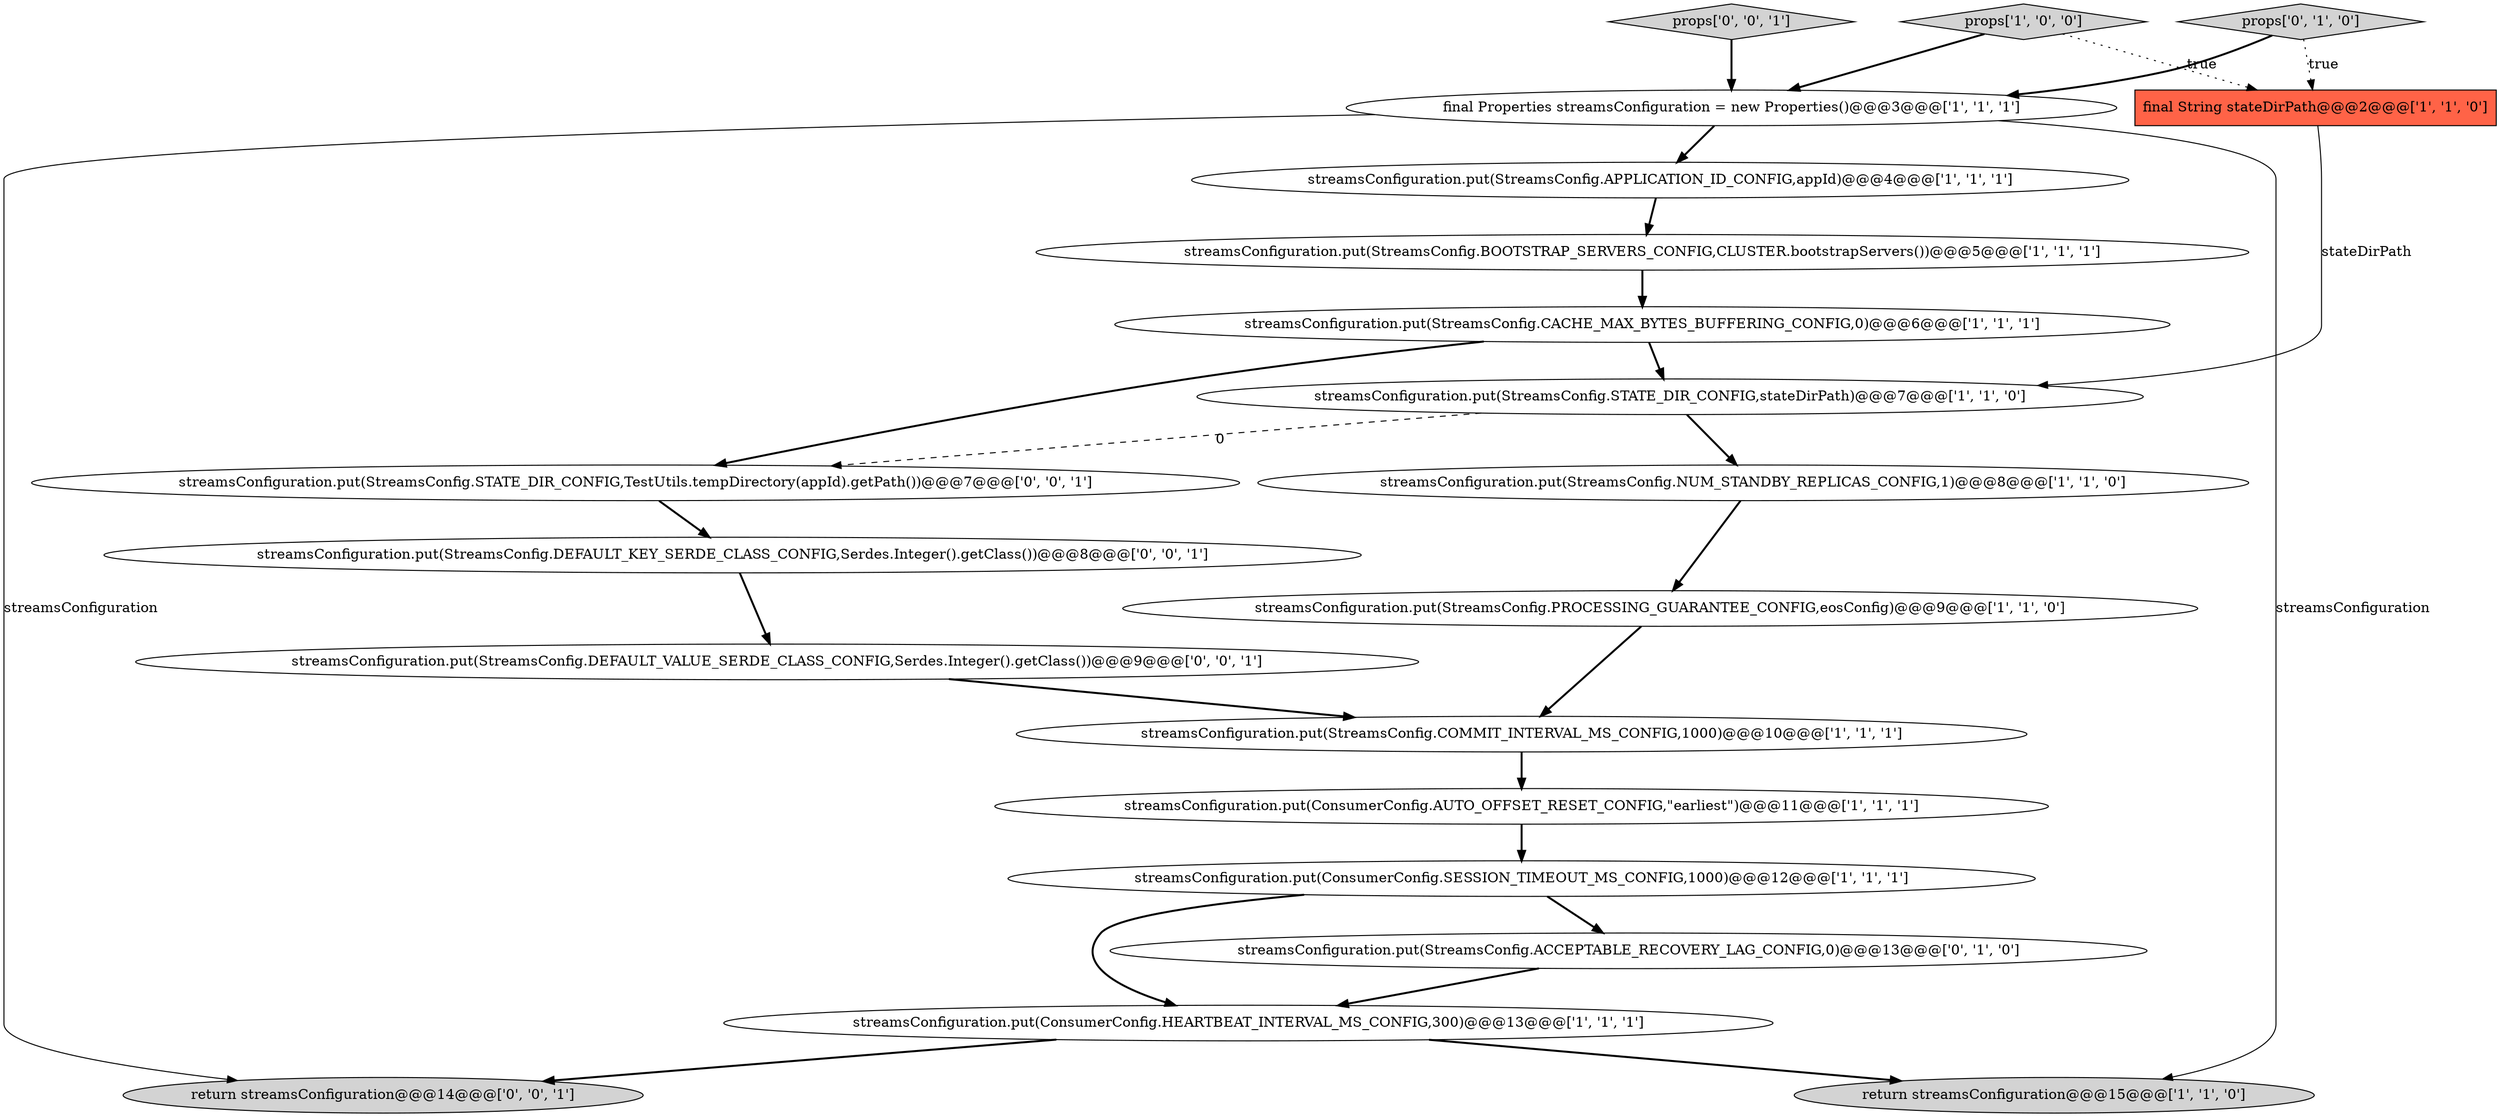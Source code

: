 digraph {
6 [style = filled, label = "streamsConfiguration.put(StreamsConfig.NUM_STANDBY_REPLICAS_CONFIG,1)@@@8@@@['1', '1', '0']", fillcolor = white, shape = ellipse image = "AAA0AAABBB1BBB"];
17 [style = filled, label = "streamsConfiguration.put(StreamsConfig.STATE_DIR_CONFIG,TestUtils.tempDirectory(appId).getPath())@@@7@@@['0', '0', '1']", fillcolor = white, shape = ellipse image = "AAA0AAABBB3BBB"];
0 [style = filled, label = "streamsConfiguration.put(StreamsConfig.COMMIT_INTERVAL_MS_CONFIG,1000)@@@10@@@['1', '1', '1']", fillcolor = white, shape = ellipse image = "AAA0AAABBB1BBB"];
20 [style = filled, label = "return streamsConfiguration@@@14@@@['0', '0', '1']", fillcolor = lightgray, shape = ellipse image = "AAA0AAABBB3BBB"];
3 [style = filled, label = "final String stateDirPath@@@2@@@['1', '1', '0']", fillcolor = tomato, shape = box image = "AAA0AAABBB1BBB"];
5 [style = filled, label = "streamsConfiguration.put(StreamsConfig.APPLICATION_ID_CONFIG,appId)@@@4@@@['1', '1', '1']", fillcolor = white, shape = ellipse image = "AAA0AAABBB1BBB"];
4 [style = filled, label = "streamsConfiguration.put(ConsumerConfig.HEARTBEAT_INTERVAL_MS_CONFIG,300)@@@13@@@['1', '1', '1']", fillcolor = white, shape = ellipse image = "AAA0AAABBB1BBB"];
13 [style = filled, label = "final Properties streamsConfiguration = new Properties()@@@3@@@['1', '1', '1']", fillcolor = white, shape = ellipse image = "AAA0AAABBB1BBB"];
18 [style = filled, label = "streamsConfiguration.put(StreamsConfig.DEFAULT_VALUE_SERDE_CLASS_CONFIG,Serdes.Integer().getClass())@@@9@@@['0', '0', '1']", fillcolor = white, shape = ellipse image = "AAA0AAABBB3BBB"];
12 [style = filled, label = "streamsConfiguration.put(StreamsConfig.PROCESSING_GUARANTEE_CONFIG,eosConfig)@@@9@@@['1', '1', '0']", fillcolor = white, shape = ellipse image = "AAA0AAABBB1BBB"];
1 [style = filled, label = "streamsConfiguration.put(StreamsConfig.CACHE_MAX_BYTES_BUFFERING_CONFIG,0)@@@6@@@['1', '1', '1']", fillcolor = white, shape = ellipse image = "AAA0AAABBB1BBB"];
7 [style = filled, label = "streamsConfiguration.put(StreamsConfig.STATE_DIR_CONFIG,stateDirPath)@@@7@@@['1', '1', '0']", fillcolor = white, shape = ellipse image = "AAA0AAABBB1BBB"];
11 [style = filled, label = "streamsConfiguration.put(StreamsConfig.BOOTSTRAP_SERVERS_CONFIG,CLUSTER.bootstrapServers())@@@5@@@['1', '1', '1']", fillcolor = white, shape = ellipse image = "AAA0AAABBB1BBB"];
19 [style = filled, label = "props['0', '0', '1']", fillcolor = lightgray, shape = diamond image = "AAA0AAABBB3BBB"];
9 [style = filled, label = "streamsConfiguration.put(ConsumerConfig.AUTO_OFFSET_RESET_CONFIG,\"earliest\")@@@11@@@['1', '1', '1']", fillcolor = white, shape = ellipse image = "AAA0AAABBB1BBB"];
15 [style = filled, label = "props['0', '1', '0']", fillcolor = lightgray, shape = diamond image = "AAA0AAABBB2BBB"];
2 [style = filled, label = "props['1', '0', '0']", fillcolor = lightgray, shape = diamond image = "AAA0AAABBB1BBB"];
10 [style = filled, label = "streamsConfiguration.put(ConsumerConfig.SESSION_TIMEOUT_MS_CONFIG,1000)@@@12@@@['1', '1', '1']", fillcolor = white, shape = ellipse image = "AAA0AAABBB1BBB"];
14 [style = filled, label = "streamsConfiguration.put(StreamsConfig.ACCEPTABLE_RECOVERY_LAG_CONFIG,0)@@@13@@@['0', '1', '0']", fillcolor = white, shape = ellipse image = "AAA1AAABBB2BBB"];
16 [style = filled, label = "streamsConfiguration.put(StreamsConfig.DEFAULT_KEY_SERDE_CLASS_CONFIG,Serdes.Integer().getClass())@@@8@@@['0', '0', '1']", fillcolor = white, shape = ellipse image = "AAA0AAABBB3BBB"];
8 [style = filled, label = "return streamsConfiguration@@@15@@@['1', '1', '0']", fillcolor = lightgray, shape = ellipse image = "AAA0AAABBB1BBB"];
12->0 [style = bold, label=""];
2->3 [style = dotted, label="true"];
3->7 [style = solid, label="stateDirPath"];
2->13 [style = bold, label=""];
16->18 [style = bold, label=""];
0->9 [style = bold, label=""];
7->6 [style = bold, label=""];
11->1 [style = bold, label=""];
4->8 [style = bold, label=""];
4->20 [style = bold, label=""];
19->13 [style = bold, label=""];
7->17 [style = dashed, label="0"];
5->11 [style = bold, label=""];
13->20 [style = solid, label="streamsConfiguration"];
10->4 [style = bold, label=""];
1->17 [style = bold, label=""];
13->8 [style = solid, label="streamsConfiguration"];
15->13 [style = bold, label=""];
6->12 [style = bold, label=""];
1->7 [style = bold, label=""];
14->4 [style = bold, label=""];
17->16 [style = bold, label=""];
10->14 [style = bold, label=""];
13->5 [style = bold, label=""];
9->10 [style = bold, label=""];
18->0 [style = bold, label=""];
15->3 [style = dotted, label="true"];
}
